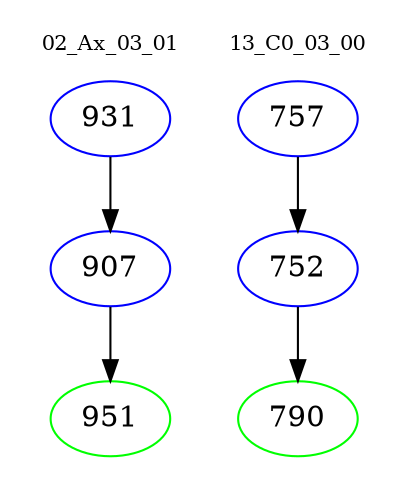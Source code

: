 digraph{
subgraph cluster_0 {
color = white
label = "02_Ax_03_01";
fontsize=10;
T0_931 [label="931", color="blue"]
T0_931 -> T0_907 [color="black"]
T0_907 [label="907", color="blue"]
T0_907 -> T0_951 [color="black"]
T0_951 [label="951", color="green"]
}
subgraph cluster_1 {
color = white
label = "13_C0_03_00";
fontsize=10;
T1_757 [label="757", color="blue"]
T1_757 -> T1_752 [color="black"]
T1_752 [label="752", color="blue"]
T1_752 -> T1_790 [color="black"]
T1_790 [label="790", color="green"]
}
}
